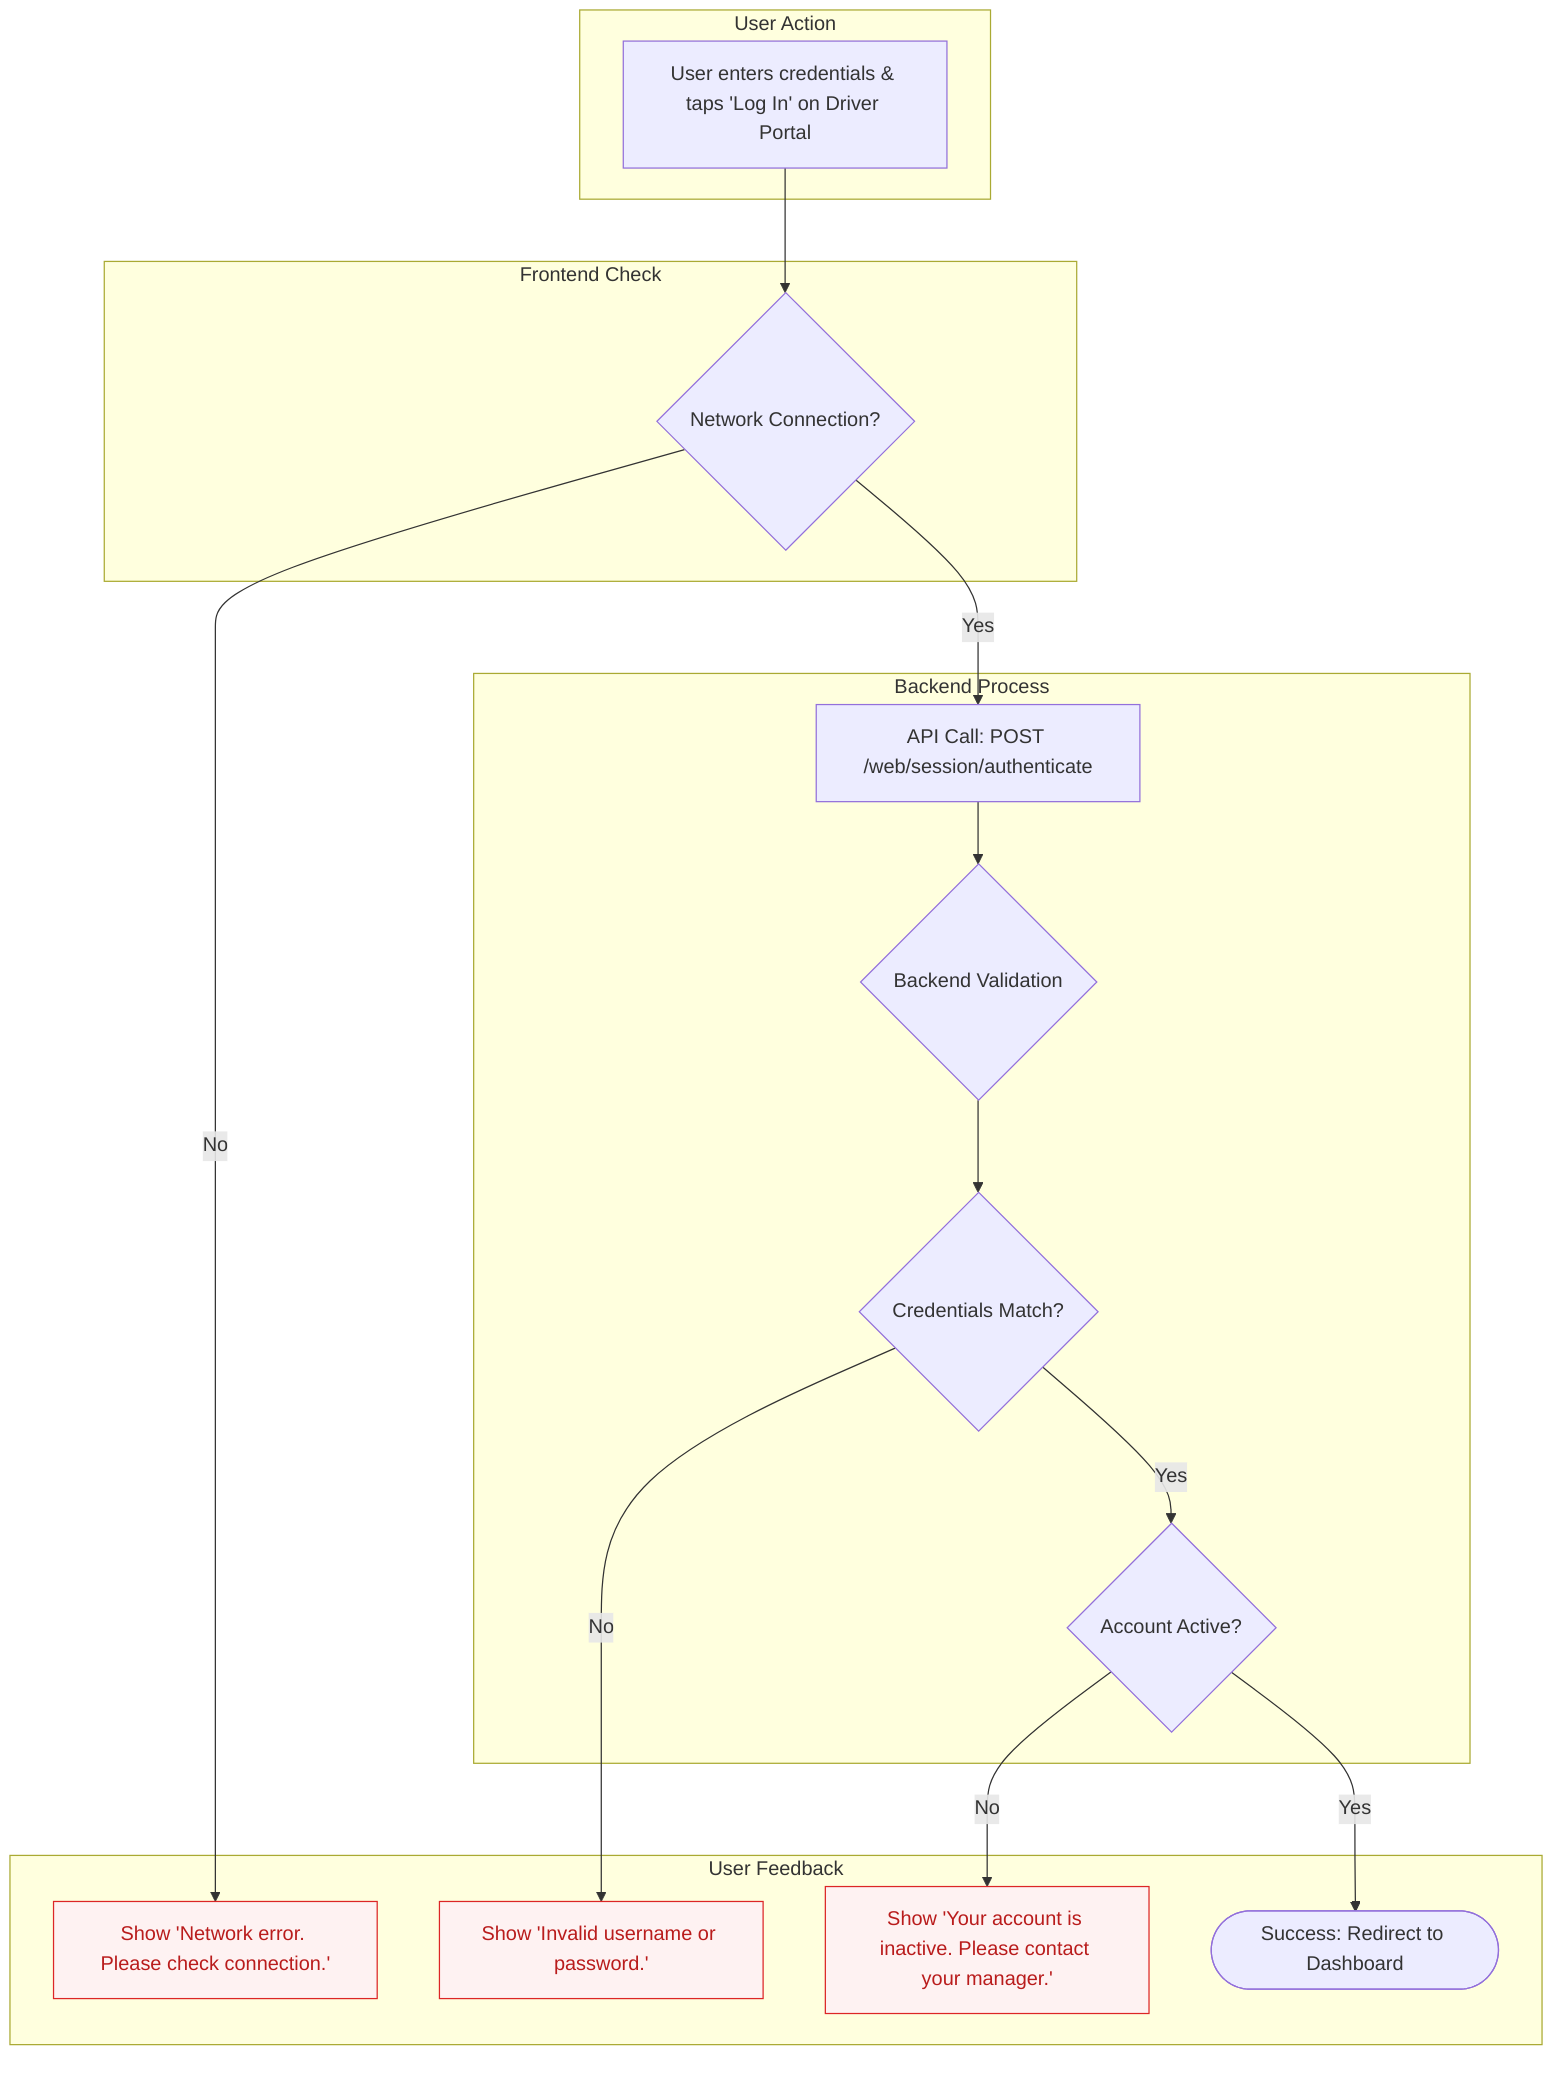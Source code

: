 flowchart TD
    subgraph User Action
        A[User enters credentials & taps 'Log In' on Driver Portal]
    end

    subgraph Frontend Check
        B{Network Connection?}
    end

    subgraph Backend Process
        D[API Call: POST /web/session/authenticate]
        E{Backend Validation}
        F{Credentials Match?}
        G{Account Active?}
    end

    subgraph User Feedback
        direction LR
        C["Show 'Network error. Please check connection.'"]
        H["Show 'Invalid username or password.'"]
        I["Show 'Your account is inactive. Please contact your manager.'"]
        J([Success: Redirect to Dashboard])
    end

    A --> B
    B -- No --> C
    B -- Yes --> D
    D --> E
    E --> F
    F -- No --> H
    F -- Yes --> G
    G -- No --> I
    G -- Yes --> J

    %% Styling
    classDef errorNode fill:#fef2f2,stroke:#dc2626,color:#b91c1c
    class C,H,I errorNode